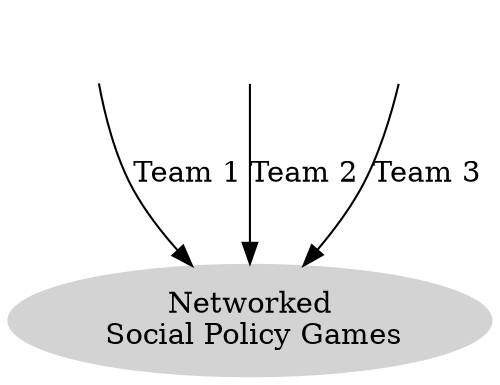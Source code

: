 digraph AISF_Workflow  {
    dpi = 350;
    /*size = "13,15";*/
    penwidth = 3;
    rankdir=TB;
    /*nodesep=1;*/
    ranksep = 1;
    compound = true; 

    /*Importing Images Requries Running from the Command Line*/
    /* dot -v  -Tpng AISF_Workflow.gv -o AISF_Workflow.png*/

/*###############################
  #   Creating Graph Entities   #
  ###############################*/

    Team_1 [shape=none, label="", image="AISF_Team_1.png"];
    Team_2 [shape=none, label="", image="AISF_Team_2.png"];
    Team_3 [shape=none, label="", image="AISF_Team_3.png"];

    Network_Games [label = "Networked\n Social Policy Games"] [shape = ellipse, style=filled, color=lightgrey, fontcolor=black];
    

/*#################
  #   Relations   #
  #################*/
    
   {rank=same; Team_1; Team_2; Team_3}

   Team_1 -> Network_Games [label="Team 1"];
   Team_2 -> Network_Games [label="Team 2"];
   Team_3 ->  Network_Games [label="Team 3"];

}
